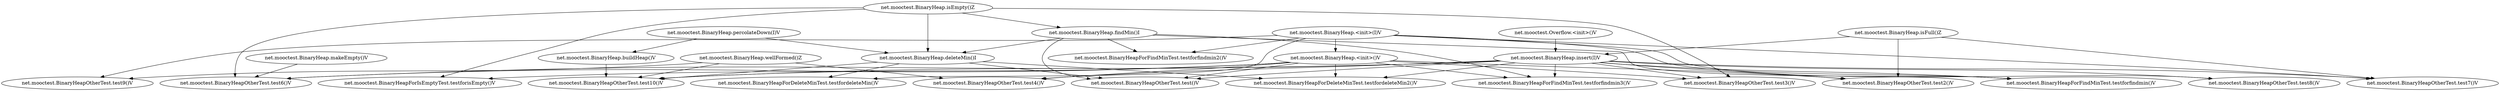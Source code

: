 digraph DependencyGraph {
	"net.mooctest.BinaryHeap.<init>()V" -> "net.mooctest.BinaryHeapOtherTest.test3()V";
	"net.mooctest.BinaryHeap.<init>()V" -> "net.mooctest.BinaryHeapForIsEmptyTest.testforisEmpty()V";
	"net.mooctest.BinaryHeap.<init>()V" -> "net.mooctest.BinaryHeapOtherTest.test6()V";
	"net.mooctest.BinaryHeap.<init>()V" -> "net.mooctest.BinaryHeapForDeleteMinTest.testfordeleteMin2()V";
	"net.mooctest.BinaryHeap.<init>()V" -> "net.mooctest.BinaryHeapOtherTest.test10()V";
	"net.mooctest.BinaryHeap.<init>()V" -> "net.mooctest.BinaryHeapOtherTest.test4()V";
	"net.mooctest.BinaryHeap.<init>()V" -> "net.mooctest.BinaryHeapOtherTest.test()V";
	"net.mooctest.BinaryHeap.<init>()V" -> "net.mooctest.BinaryHeapOtherTest.test2()V";
	"net.mooctest.BinaryHeap.<init>()V" -> "net.mooctest.BinaryHeapForFindMinTest.testforfindmin3()V";
	"net.mooctest.BinaryHeap.isFull()Z" -> "net.mooctest.BinaryHeap.insert(I)V";
	"net.mooctest.BinaryHeap.isFull()Z" -> "net.mooctest.BinaryHeapOtherTest.test7()V";
	"net.mooctest.BinaryHeap.isFull()Z" -> "net.mooctest.BinaryHeapOtherTest.test2()V";
	"net.mooctest.BinaryHeap.percolateDown(I)V" -> "net.mooctest.BinaryHeap.buildHeap()V";
	"net.mooctest.BinaryHeap.percolateDown(I)V" -> "net.mooctest.BinaryHeap.deleteMin()I";
	"net.mooctest.BinaryHeap.insert(I)V" -> "net.mooctest.BinaryHeapOtherTest.test3()V";
	"net.mooctest.BinaryHeap.insert(I)V" -> "net.mooctest.BinaryHeapOtherTest.test6()V";
	"net.mooctest.BinaryHeap.insert(I)V" -> "net.mooctest.BinaryHeapForDeleteMinTest.testfordeleteMin2()V";
	"net.mooctest.BinaryHeap.insert(I)V" -> "net.mooctest.BinaryHeapOtherTest.test10()V";
	"net.mooctest.BinaryHeap.insert(I)V" -> "net.mooctest.BinaryHeapOtherTest.test4()V";
	"net.mooctest.BinaryHeap.insert(I)V" -> "net.mooctest.BinaryHeapOtherTest.test7()V";
	"net.mooctest.BinaryHeap.insert(I)V" -> "net.mooctest.BinaryHeapOtherTest.test()V";
	"net.mooctest.BinaryHeap.insert(I)V" -> "net.mooctest.BinaryHeapOtherTest.test2()V";
	"net.mooctest.BinaryHeap.insert(I)V" -> "net.mooctest.BinaryHeapForFindMinTest.testforfindmin3()V";
	"net.mooctest.BinaryHeap.insert(I)V" -> "net.mooctest.BinaryHeapForFindMinTest.testforfindmin()V";
	"net.mooctest.BinaryHeap.insert(I)V" -> "net.mooctest.BinaryHeapOtherTest.test8()V";
	"net.mooctest.BinaryHeap.wellFormed()Z" -> "net.mooctest.BinaryHeapOtherTest.test9()V";
	"net.mooctest.BinaryHeap.wellFormed()Z" -> "net.mooctest.BinaryHeapOtherTest.test10()V";
	"net.mooctest.BinaryHeap.wellFormed()Z" -> "net.mooctest.BinaryHeapOtherTest.test4()V";
	"net.mooctest.BinaryHeap.findMin()I" -> "net.mooctest.BinaryHeapForFindMinTest.testforfindmin2()V";
	"net.mooctest.BinaryHeap.findMin()I" -> "net.mooctest.BinaryHeapOtherTest.test()V";
	"net.mooctest.BinaryHeap.findMin()I" -> "net.mooctest.BinaryHeapForFindMinTest.testforfindmin3()V";
	"net.mooctest.BinaryHeap.findMin()I" -> "net.mooctest.BinaryHeapForFindMinTest.testforfindmin()V";
	"net.mooctest.BinaryHeap.findMin()I" -> "net.mooctest.BinaryHeap.deleteMin()I";
	"net.mooctest.BinaryHeap.<init>(I)V" -> "net.mooctest.BinaryHeap.<init>()V";
	"net.mooctest.BinaryHeap.<init>(I)V" -> "net.mooctest.BinaryHeapForFindMinTest.testforfindmin2()V";
	"net.mooctest.BinaryHeap.<init>(I)V" -> "net.mooctest.BinaryHeapOtherTest.test9()V";
	"net.mooctest.BinaryHeap.<init>(I)V" -> "net.mooctest.BinaryHeapOtherTest.test7()V";
	"net.mooctest.BinaryHeap.<init>(I)V" -> "net.mooctest.BinaryHeapForDeleteMinTest.testfordeleteMin()V";
	"net.mooctest.BinaryHeap.<init>(I)V" -> "net.mooctest.BinaryHeapForFindMinTest.testforfindmin()V";
	"net.mooctest.BinaryHeap.<init>(I)V" -> "net.mooctest.BinaryHeapOtherTest.test8()V";
	"net.mooctest.BinaryHeap.makeEmpty()V" -> "net.mooctest.BinaryHeapOtherTest.test6()V";
	"net.mooctest.BinaryHeap.buildHeap()V" -> "net.mooctest.BinaryHeapOtherTest.test10()V";
	"net.mooctest.Overflow.<init>()V" -> "net.mooctest.BinaryHeap.insert(I)V";
	"net.mooctest.BinaryHeap.deleteMin()I" -> "net.mooctest.BinaryHeapForDeleteMinTest.testfordeleteMin2()V";
	"net.mooctest.BinaryHeap.deleteMin()I" -> "net.mooctest.BinaryHeapOtherTest.test10()V";
	"net.mooctest.BinaryHeap.deleteMin()I" -> "net.mooctest.BinaryHeapOtherTest.test()V";
	"net.mooctest.BinaryHeap.deleteMin()I" -> "net.mooctest.BinaryHeapForDeleteMinTest.testfordeleteMin()V";
	"net.mooctest.BinaryHeap.isEmpty()Z" -> "net.mooctest.BinaryHeapOtherTest.test3()V";
	"net.mooctest.BinaryHeap.isEmpty()Z" -> "net.mooctest.BinaryHeapForIsEmptyTest.testforisEmpty()V";
	"net.mooctest.BinaryHeap.isEmpty()Z" -> "net.mooctest.BinaryHeapOtherTest.test6()V";
	"net.mooctest.BinaryHeap.isEmpty()Z" -> "net.mooctest.BinaryHeap.findMin()I";
	"net.mooctest.BinaryHeap.isEmpty()Z" -> "net.mooctest.BinaryHeap.deleteMin()I";
}
